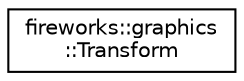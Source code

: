digraph "Graphical Class Hierarchy"
{
 // LATEX_PDF_SIZE
  edge [fontname="Helvetica",fontsize="10",labelfontname="Helvetica",labelfontsize="10"];
  node [fontname="Helvetica",fontsize="10",shape=record];
  rankdir="LR";
  Node0 [label="fireworks::graphics\l::Transform",height=0.2,width=0.4,color="black", fillcolor="white", style="filled",URL="$structfireworks_1_1graphics_1_1_transform.html",tooltip="The spacial orientation of an object in 3D space denoted by it's position, rotation and scale."];
}
